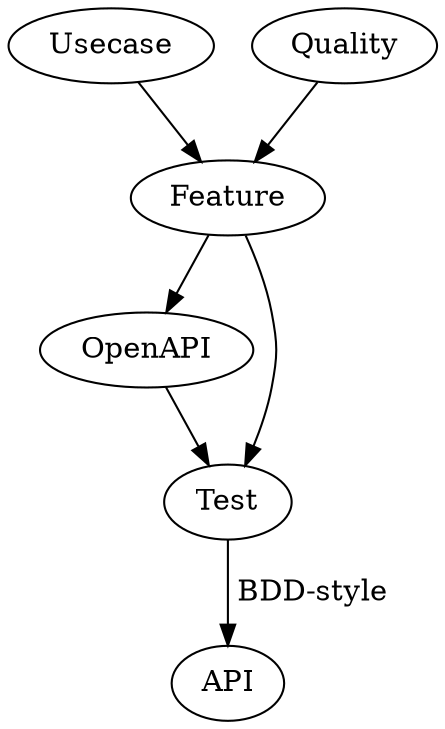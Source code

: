   digraph G {
  Usecase -> Feature;
  Quality -> Feature;
  Feature -> OpenAPI;
  Feature -> Test;
  OpenAPI -> Test;
  Test -> API [label=" BDD-style"];
  }
